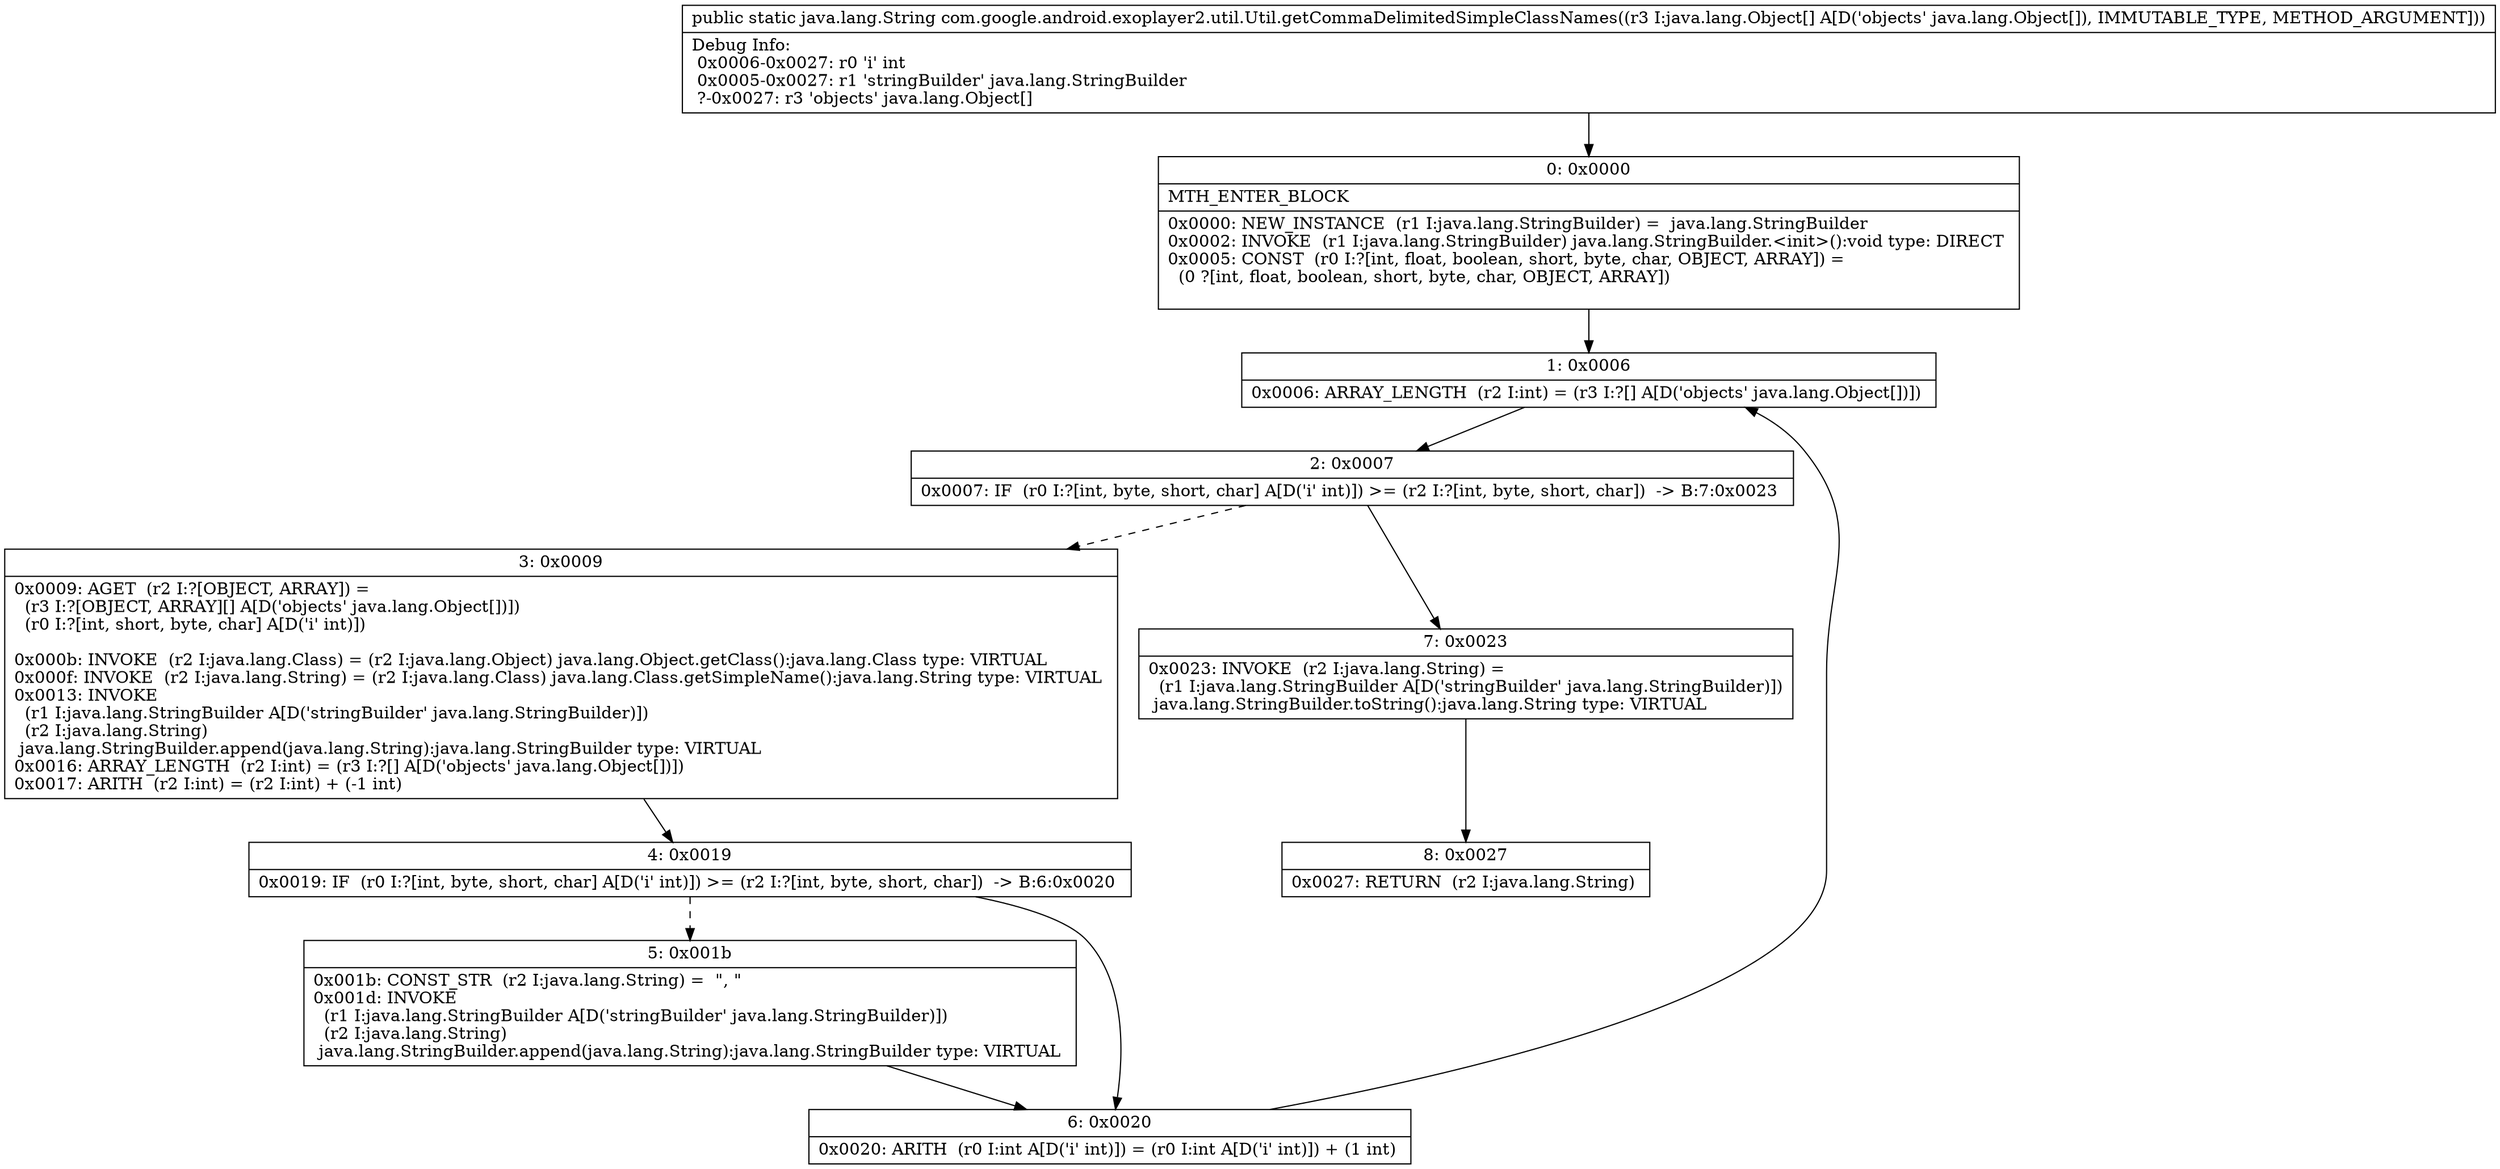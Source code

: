 digraph "CFG forcom.google.android.exoplayer2.util.Util.getCommaDelimitedSimpleClassNames([Ljava\/lang\/Object;)Ljava\/lang\/String;" {
Node_0 [shape=record,label="{0\:\ 0x0000|MTH_ENTER_BLOCK\l|0x0000: NEW_INSTANCE  (r1 I:java.lang.StringBuilder) =  java.lang.StringBuilder \l0x0002: INVOKE  (r1 I:java.lang.StringBuilder) java.lang.StringBuilder.\<init\>():void type: DIRECT \l0x0005: CONST  (r0 I:?[int, float, boolean, short, byte, char, OBJECT, ARRAY]) = \l  (0 ?[int, float, boolean, short, byte, char, OBJECT, ARRAY])\l \l}"];
Node_1 [shape=record,label="{1\:\ 0x0006|0x0006: ARRAY_LENGTH  (r2 I:int) = (r3 I:?[] A[D('objects' java.lang.Object[])]) \l}"];
Node_2 [shape=record,label="{2\:\ 0x0007|0x0007: IF  (r0 I:?[int, byte, short, char] A[D('i' int)]) \>= (r2 I:?[int, byte, short, char])  \-\> B:7:0x0023 \l}"];
Node_3 [shape=record,label="{3\:\ 0x0009|0x0009: AGET  (r2 I:?[OBJECT, ARRAY]) = \l  (r3 I:?[OBJECT, ARRAY][] A[D('objects' java.lang.Object[])])\l  (r0 I:?[int, short, byte, char] A[D('i' int)])\l \l0x000b: INVOKE  (r2 I:java.lang.Class) = (r2 I:java.lang.Object) java.lang.Object.getClass():java.lang.Class type: VIRTUAL \l0x000f: INVOKE  (r2 I:java.lang.String) = (r2 I:java.lang.Class) java.lang.Class.getSimpleName():java.lang.String type: VIRTUAL \l0x0013: INVOKE  \l  (r1 I:java.lang.StringBuilder A[D('stringBuilder' java.lang.StringBuilder)])\l  (r2 I:java.lang.String)\l java.lang.StringBuilder.append(java.lang.String):java.lang.StringBuilder type: VIRTUAL \l0x0016: ARRAY_LENGTH  (r2 I:int) = (r3 I:?[] A[D('objects' java.lang.Object[])]) \l0x0017: ARITH  (r2 I:int) = (r2 I:int) + (\-1 int) \l}"];
Node_4 [shape=record,label="{4\:\ 0x0019|0x0019: IF  (r0 I:?[int, byte, short, char] A[D('i' int)]) \>= (r2 I:?[int, byte, short, char])  \-\> B:6:0x0020 \l}"];
Node_5 [shape=record,label="{5\:\ 0x001b|0x001b: CONST_STR  (r2 I:java.lang.String) =  \", \" \l0x001d: INVOKE  \l  (r1 I:java.lang.StringBuilder A[D('stringBuilder' java.lang.StringBuilder)])\l  (r2 I:java.lang.String)\l java.lang.StringBuilder.append(java.lang.String):java.lang.StringBuilder type: VIRTUAL \l}"];
Node_6 [shape=record,label="{6\:\ 0x0020|0x0020: ARITH  (r0 I:int A[D('i' int)]) = (r0 I:int A[D('i' int)]) + (1 int) \l}"];
Node_7 [shape=record,label="{7\:\ 0x0023|0x0023: INVOKE  (r2 I:java.lang.String) = \l  (r1 I:java.lang.StringBuilder A[D('stringBuilder' java.lang.StringBuilder)])\l java.lang.StringBuilder.toString():java.lang.String type: VIRTUAL \l}"];
Node_8 [shape=record,label="{8\:\ 0x0027|0x0027: RETURN  (r2 I:java.lang.String) \l}"];
MethodNode[shape=record,label="{public static java.lang.String com.google.android.exoplayer2.util.Util.getCommaDelimitedSimpleClassNames((r3 I:java.lang.Object[] A[D('objects' java.lang.Object[]), IMMUTABLE_TYPE, METHOD_ARGUMENT]))  | Debug Info:\l  0x0006\-0x0027: r0 'i' int\l  0x0005\-0x0027: r1 'stringBuilder' java.lang.StringBuilder\l  ?\-0x0027: r3 'objects' java.lang.Object[]\l}"];
MethodNode -> Node_0;
Node_0 -> Node_1;
Node_1 -> Node_2;
Node_2 -> Node_3[style=dashed];
Node_2 -> Node_7;
Node_3 -> Node_4;
Node_4 -> Node_5[style=dashed];
Node_4 -> Node_6;
Node_5 -> Node_6;
Node_6 -> Node_1;
Node_7 -> Node_8;
}

